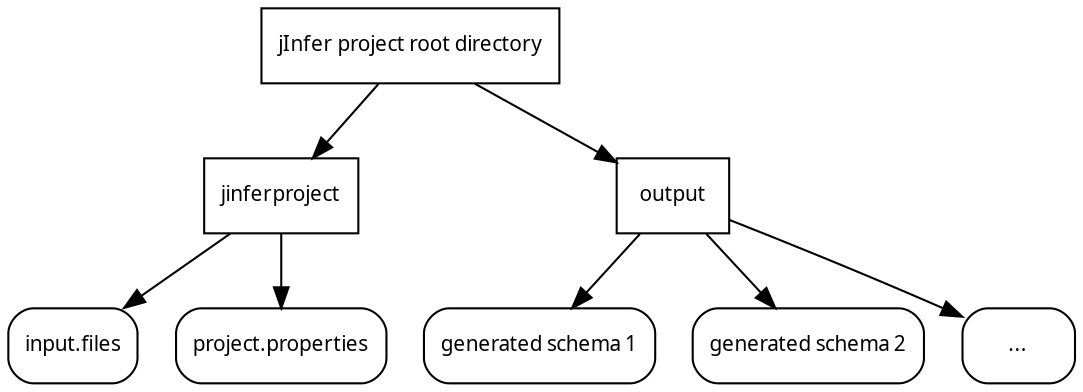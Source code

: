 digraph interfaces_nodes {
	rankdir = TB;
	node [shape = rectangle, fontname = "TeXGyrePagella-Regular", fontsize = 10];
	edge [fontname = "TeXGyrePagella-Regular", fontsize = 10];

{
	ProjectRoot[label = "jInfer project root directory"];
}

{
	rank = same;
	jinferproject;
	output;
}

	ProjectRoot -> jinferproject;
	ProjectRoot -> output;

	Input[style = "rounded", label = "input.files"];
	Properties[style = "rounded", label = "project.properties"];
	jinferproject -> Input;
	jinferproject -> Properties;

	Schema1[style = "rounded", label = "generated schema 1"];
	Schema2[style = "rounded", label = "generated schema 2"];
	Etc[style = "rounded", label = "..."];

	output -> Schema1;
	output -> Schema2;
	output -> Etc;
}
